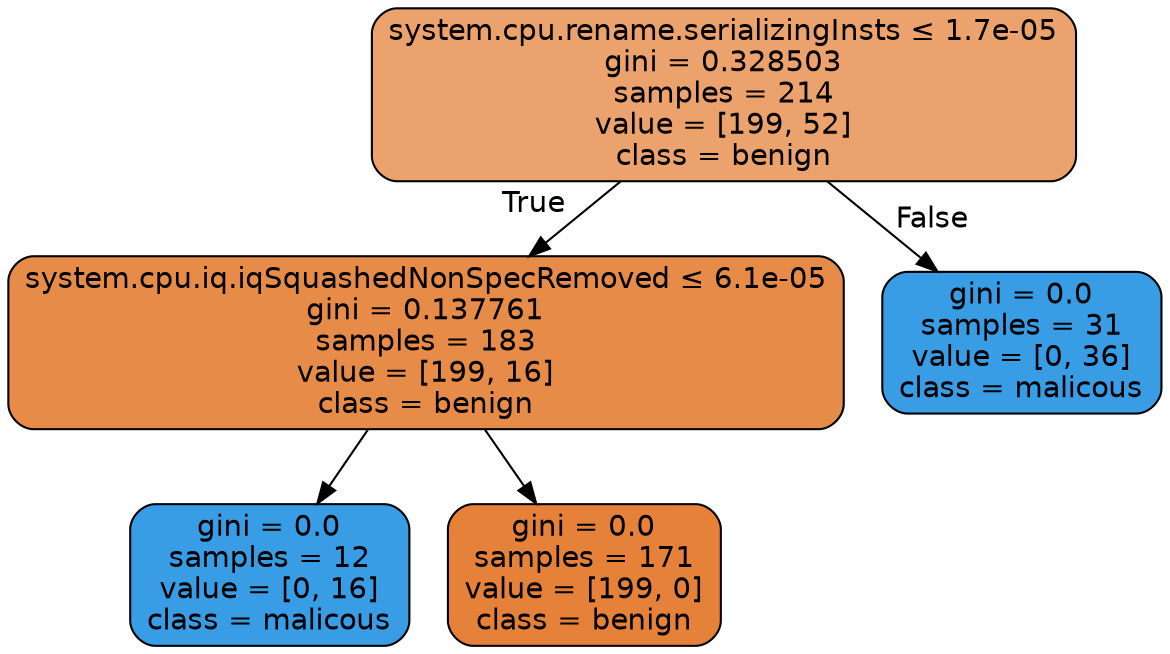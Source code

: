digraph Tree {
node [shape=box, style="filled, rounded", color="black", fontname=helvetica] ;
edge [fontname=helvetica] ;
0 [label=<system.cpu.rename.serializingInsts &le; 1.7e-05<br/>gini = 0.328503<br/>samples = 214<br/>value = [199, 52]<br/>class = benign>, fillcolor="#eca26d"] ;
1 [label=<system.cpu.iq.iqSquashedNonSpecRemoved &le; 6.1e-05<br/>gini = 0.137761<br/>samples = 183<br/>value = [199, 16]<br/>class = benign>, fillcolor="#e78b49"] ;
0 -> 1 [labeldistance=2.5, labelangle=45, headlabel="True"] ;
2 [label=<gini = 0.0<br/>samples = 12<br/>value = [0, 16]<br/>class = malicous>, fillcolor="#399de5"] ;
1 -> 2 ;
3 [label=<gini = 0.0<br/>samples = 171<br/>value = [199, 0]<br/>class = benign>, fillcolor="#e58139"] ;
1 -> 3 ;
4 [label=<gini = 0.0<br/>samples = 31<br/>value = [0, 36]<br/>class = malicous>, fillcolor="#399de5"] ;
0 -> 4 [labeldistance=2.5, labelangle=-45, headlabel="False"] ;
}
